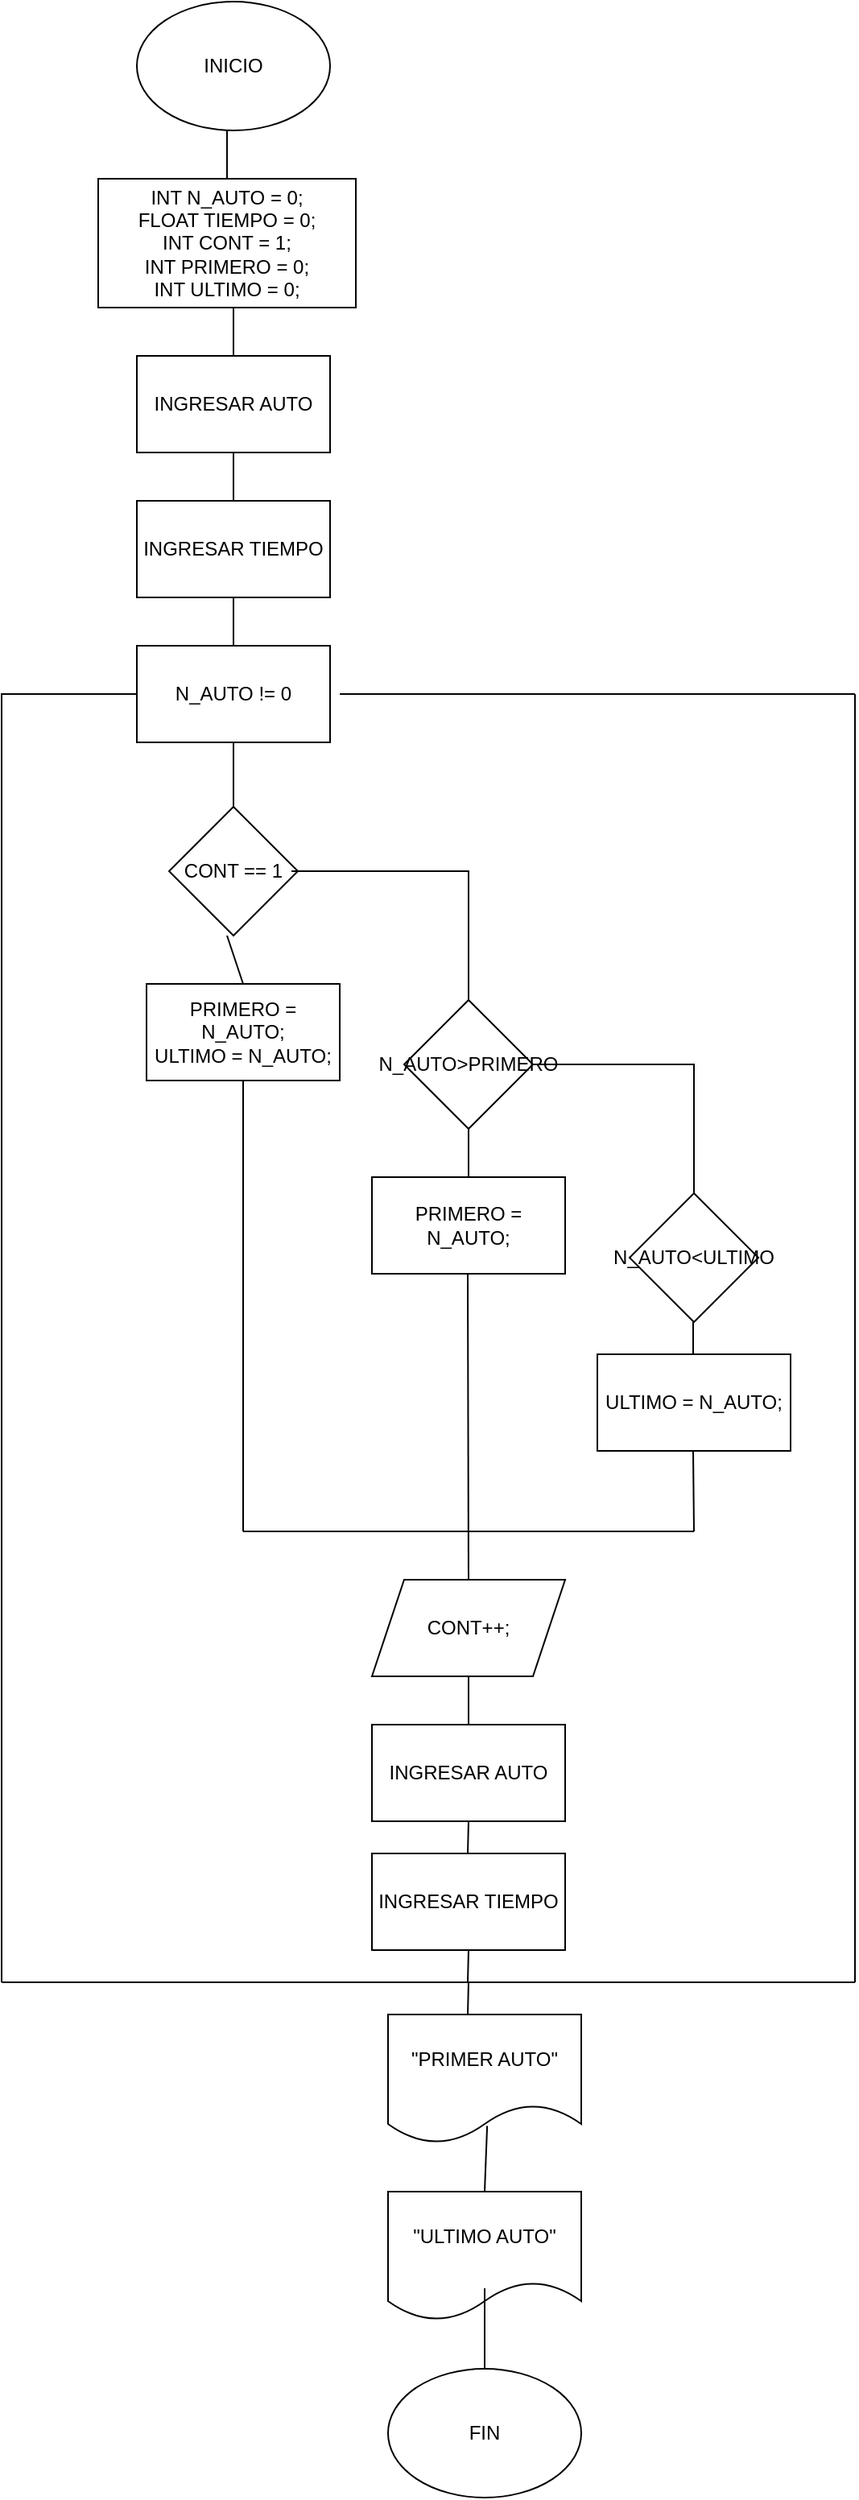 <mxfile version="18.0.0" type="device"><diagram id="hqlyg6DYEYBpVUzQNeD7" name="Page-1"><mxGraphModel dx="1038" dy="1716" grid="1" gridSize="10" guides="1" tooltips="1" connect="1" arrows="1" fold="1" page="1" pageScale="1" pageWidth="827" pageHeight="1169" math="0" shadow="0"><root><mxCell id="0"/><mxCell id="1" parent="0"/><mxCell id="n07Go-7GslxE5XGnDaJQ-1" value="INICIO" style="ellipse;whiteSpace=wrap;html=1;" vertex="1" parent="1"><mxGeometry x="354" y="-110" width="120" height="80" as="geometry"/></mxCell><mxCell id="n07Go-7GslxE5XGnDaJQ-2" value="INT N_AUTO = 0;&lt;br&gt;FLOAT TIEMPO = 0;&lt;br&gt;INT CONT = 1;&lt;br&gt;INT PRIMERO = 0;&lt;br&gt;INT ULTIMO = 0;&lt;br&gt;" style="rounded=0;whiteSpace=wrap;html=1;" vertex="1" parent="1"><mxGeometry x="330" width="160" height="80" as="geometry"/></mxCell><mxCell id="n07Go-7GslxE5XGnDaJQ-3" value="" style="endArrow=none;html=1;rounded=0;exitX=0.5;exitY=0;exitDx=0;exitDy=0;" edge="1" parent="1" source="n07Go-7GslxE5XGnDaJQ-2"><mxGeometry width="50" height="50" relative="1" as="geometry"><mxPoint x="360" y="20" as="sourcePoint"/><mxPoint x="410" y="-30" as="targetPoint"/></mxGeometry></mxCell><mxCell id="n07Go-7GslxE5XGnDaJQ-4" value="INGRESAR AUTO" style="rounded=0;whiteSpace=wrap;html=1;" vertex="1" parent="1"><mxGeometry x="354" y="110" width="120" height="60" as="geometry"/></mxCell><mxCell id="n07Go-7GslxE5XGnDaJQ-5" value="INGRESAR TIEMPO" style="rounded=0;whiteSpace=wrap;html=1;" vertex="1" parent="1"><mxGeometry x="354" y="200" width="120" height="60" as="geometry"/></mxCell><mxCell id="n07Go-7GslxE5XGnDaJQ-6" value="" style="endArrow=none;html=1;rounded=0;exitX=0.5;exitY=0;exitDx=0;exitDy=0;" edge="1" parent="1" source="n07Go-7GslxE5XGnDaJQ-4"><mxGeometry width="50" height="50" relative="1" as="geometry"><mxPoint x="370" y="130" as="sourcePoint"/><mxPoint x="414" y="80" as="targetPoint"/></mxGeometry></mxCell><mxCell id="n07Go-7GslxE5XGnDaJQ-7" value="" style="endArrow=none;html=1;rounded=0;exitX=0.5;exitY=0;exitDx=0;exitDy=0;" edge="1" parent="1"><mxGeometry width="50" height="50" relative="1" as="geometry"><mxPoint x="414" y="200" as="sourcePoint"/><mxPoint x="414" y="170" as="targetPoint"/></mxGeometry></mxCell><mxCell id="n07Go-7GslxE5XGnDaJQ-8" value="" style="endArrow=none;html=1;rounded=0;" edge="1" parent="1"><mxGeometry width="50" height="50" relative="1" as="geometry"><mxPoint x="414" y="290" as="sourcePoint"/><mxPoint x="414" y="260" as="targetPoint"/></mxGeometry></mxCell><mxCell id="n07Go-7GslxE5XGnDaJQ-9" value="N_AUTO != 0" style="rounded=0;whiteSpace=wrap;html=1;" vertex="1" parent="1"><mxGeometry x="354" y="290" width="120" height="60" as="geometry"/></mxCell><mxCell id="n07Go-7GslxE5XGnDaJQ-10" value="CONT == 1" style="rhombus;whiteSpace=wrap;html=1;" vertex="1" parent="1"><mxGeometry x="374" y="390" width="80" height="80" as="geometry"/></mxCell><mxCell id="n07Go-7GslxE5XGnDaJQ-11" value="" style="endArrow=none;html=1;rounded=0;exitX=0.5;exitY=0;exitDx=0;exitDy=0;entryX=0.5;entryY=1;entryDx=0;entryDy=0;" edge="1" parent="1" source="n07Go-7GslxE5XGnDaJQ-10" target="n07Go-7GslxE5XGnDaJQ-9"><mxGeometry width="50" height="50" relative="1" as="geometry"><mxPoint x="370" y="400" as="sourcePoint"/><mxPoint x="420" y="350" as="targetPoint"/></mxGeometry></mxCell><mxCell id="n07Go-7GslxE5XGnDaJQ-12" value="PRIMERO = N_AUTO;&lt;br&gt;ULTIMO = N_AUTO;" style="rounded=0;whiteSpace=wrap;html=1;" vertex="1" parent="1"><mxGeometry x="360" y="500" width="120" height="60" as="geometry"/></mxCell><mxCell id="n07Go-7GslxE5XGnDaJQ-13" value="" style="endArrow=none;html=1;rounded=0;exitX=0.5;exitY=0;exitDx=0;exitDy=0;" edge="1" parent="1" source="n07Go-7GslxE5XGnDaJQ-12"><mxGeometry width="50" height="50" relative="1" as="geometry"><mxPoint x="360" y="520" as="sourcePoint"/><mxPoint x="410" y="470" as="targetPoint"/></mxGeometry></mxCell><mxCell id="n07Go-7GslxE5XGnDaJQ-14" value="" style="endArrow=none;html=1;rounded=0;" edge="1" parent="1"><mxGeometry width="50" height="50" relative="1" as="geometry"><mxPoint x="450" y="430" as="sourcePoint"/><mxPoint x="560" y="510" as="targetPoint"/><Array as="points"><mxPoint x="560" y="430"/></Array></mxGeometry></mxCell><mxCell id="n07Go-7GslxE5XGnDaJQ-15" value="N_AUTO&amp;gt;PRIMERO" style="rhombus;whiteSpace=wrap;html=1;" vertex="1" parent="1"><mxGeometry x="520" y="510" width="80" height="80" as="geometry"/></mxCell><mxCell id="n07Go-7GslxE5XGnDaJQ-16" value="PRIMERO = N_AUTO;" style="rounded=0;whiteSpace=wrap;html=1;" vertex="1" parent="1"><mxGeometry x="500" y="620" width="120" height="60" as="geometry"/></mxCell><mxCell id="n07Go-7GslxE5XGnDaJQ-17" value="" style="endArrow=none;html=1;rounded=0;exitX=0.5;exitY=0;exitDx=0;exitDy=0;" edge="1" parent="1" source="n07Go-7GslxE5XGnDaJQ-16"><mxGeometry width="50" height="50" relative="1" as="geometry"><mxPoint x="510" y="640" as="sourcePoint"/><mxPoint x="560" y="590" as="targetPoint"/></mxGeometry></mxCell><mxCell id="n07Go-7GslxE5XGnDaJQ-18" value="" style="endArrow=none;html=1;rounded=0;" edge="1" parent="1"><mxGeometry width="50" height="50" relative="1" as="geometry"><mxPoint x="600" y="550" as="sourcePoint"/><mxPoint x="700" y="630" as="targetPoint"/><Array as="points"><mxPoint x="700" y="550"/></Array></mxGeometry></mxCell><mxCell id="n07Go-7GslxE5XGnDaJQ-19" value="N_AUTO&amp;lt;ULTIMO" style="rhombus;whiteSpace=wrap;html=1;" vertex="1" parent="1"><mxGeometry x="660" y="630" width="80" height="80" as="geometry"/></mxCell><mxCell id="n07Go-7GslxE5XGnDaJQ-20" value="" style="endArrow=none;html=1;rounded=0;exitX=0.5;exitY=0;exitDx=0;exitDy=0;" edge="1" parent="1"><mxGeometry width="50" height="50" relative="1" as="geometry"><mxPoint x="699.5" y="740" as="sourcePoint"/><mxPoint x="699.5" y="710" as="targetPoint"/></mxGeometry></mxCell><mxCell id="n07Go-7GslxE5XGnDaJQ-21" value="ULTIMO = N_AUTO;" style="rounded=0;whiteSpace=wrap;html=1;" vertex="1" parent="1"><mxGeometry x="640" y="730" width="120" height="60" as="geometry"/></mxCell><mxCell id="n07Go-7GslxE5XGnDaJQ-22" value="" style="endArrow=none;html=1;rounded=0;entryX=0;entryY=0.5;entryDx=0;entryDy=0;" edge="1" parent="1" target="n07Go-7GslxE5XGnDaJQ-9"><mxGeometry width="50" height="50" relative="1" as="geometry"><mxPoint x="270" y="1120" as="sourcePoint"/><mxPoint x="350" y="310" as="targetPoint"/><Array as="points"><mxPoint x="270" y="320"/></Array></mxGeometry></mxCell><mxCell id="n07Go-7GslxE5XGnDaJQ-24" value="" style="endArrow=none;html=1;rounded=0;" edge="1" parent="1"><mxGeometry width="50" height="50" relative="1" as="geometry"><mxPoint x="420" y="840" as="sourcePoint"/><mxPoint x="420" y="560" as="targetPoint"/></mxGeometry></mxCell><mxCell id="n07Go-7GslxE5XGnDaJQ-25" value="" style="endArrow=none;html=1;rounded=0;" edge="1" parent="1"><mxGeometry width="50" height="50" relative="1" as="geometry"><mxPoint x="560" y="870" as="sourcePoint"/><mxPoint x="559.5" y="680" as="targetPoint"/></mxGeometry></mxCell><mxCell id="n07Go-7GslxE5XGnDaJQ-26" value="" style="endArrow=none;html=1;rounded=0;" edge="1" parent="1"><mxGeometry width="50" height="50" relative="1" as="geometry"><mxPoint x="700" y="840" as="sourcePoint"/><mxPoint x="699.5" y="790" as="targetPoint"/></mxGeometry></mxCell><mxCell id="n07Go-7GslxE5XGnDaJQ-27" value="" style="endArrow=none;html=1;rounded=0;" edge="1" parent="1"><mxGeometry width="50" height="50" relative="1" as="geometry"><mxPoint x="420" y="840" as="sourcePoint"/><mxPoint x="700" y="840" as="targetPoint"/></mxGeometry></mxCell><mxCell id="n07Go-7GslxE5XGnDaJQ-28" value="CONT++;" style="shape=parallelogram;perimeter=parallelogramPerimeter;whiteSpace=wrap;html=1;fixedSize=1;" vertex="1" parent="1"><mxGeometry x="500" y="870" width="120" height="60" as="geometry"/></mxCell><mxCell id="n07Go-7GslxE5XGnDaJQ-29" value="INGRESAR AUTO" style="rounded=0;whiteSpace=wrap;html=1;" vertex="1" parent="1"><mxGeometry x="500" y="960" width="120" height="60" as="geometry"/></mxCell><mxCell id="n07Go-7GslxE5XGnDaJQ-30" value="" style="endArrow=none;html=1;rounded=0;exitX=0.5;exitY=0;exitDx=0;exitDy=0;" edge="1" parent="1" source="n07Go-7GslxE5XGnDaJQ-29"><mxGeometry width="50" height="50" relative="1" as="geometry"><mxPoint x="510" y="980" as="sourcePoint"/><mxPoint x="560" y="930" as="targetPoint"/></mxGeometry></mxCell><mxCell id="n07Go-7GslxE5XGnDaJQ-31" value="INGRESAR TIEMPO" style="rounded=0;whiteSpace=wrap;html=1;" vertex="1" parent="1"><mxGeometry x="500" y="1040" width="120" height="60" as="geometry"/></mxCell><mxCell id="n07Go-7GslxE5XGnDaJQ-32" value="" style="endArrow=none;html=1;rounded=0;exitX=0.5;exitY=0;exitDx=0;exitDy=0;" edge="1" parent="1"><mxGeometry width="50" height="50" relative="1" as="geometry"><mxPoint x="559.5" y="1040" as="sourcePoint"/><mxPoint x="560" y="1020" as="targetPoint"/></mxGeometry></mxCell><mxCell id="n07Go-7GslxE5XGnDaJQ-33" value="" style="endArrow=none;html=1;rounded=0;" edge="1" parent="1"><mxGeometry width="50" height="50" relative="1" as="geometry"><mxPoint x="480" y="320" as="sourcePoint"/><mxPoint x="800" y="320" as="targetPoint"/></mxGeometry></mxCell><mxCell id="n07Go-7GslxE5XGnDaJQ-34" value="" style="endArrow=none;html=1;rounded=0;" edge="1" parent="1"><mxGeometry width="50" height="50" relative="1" as="geometry"><mxPoint x="800" y="1120" as="sourcePoint"/><mxPoint x="800" y="320" as="targetPoint"/></mxGeometry></mxCell><mxCell id="n07Go-7GslxE5XGnDaJQ-35" value="" style="endArrow=none;html=1;rounded=0;" edge="1" parent="1"><mxGeometry width="50" height="50" relative="1" as="geometry"><mxPoint x="270" y="1120" as="sourcePoint"/><mxPoint x="800" y="1120" as="targetPoint"/></mxGeometry></mxCell><mxCell id="n07Go-7GslxE5XGnDaJQ-36" value="" style="endArrow=none;html=1;rounded=0;exitX=0.5;exitY=0;exitDx=0;exitDy=0;" edge="1" parent="1"><mxGeometry width="50" height="50" relative="1" as="geometry"><mxPoint x="559.5" y="1120" as="sourcePoint"/><mxPoint x="560" y="1100" as="targetPoint"/></mxGeometry></mxCell><mxCell id="n07Go-7GslxE5XGnDaJQ-37" value="" style="endArrow=none;html=1;rounded=0;exitX=0.5;exitY=0;exitDx=0;exitDy=0;" edge="1" parent="1"><mxGeometry width="50" height="50" relative="1" as="geometry"><mxPoint x="559.5" y="1140" as="sourcePoint"/><mxPoint x="560" y="1120" as="targetPoint"/></mxGeometry></mxCell><mxCell id="n07Go-7GslxE5XGnDaJQ-38" value="&quot;PRIMER AUTO&quot;" style="shape=document;whiteSpace=wrap;html=1;boundedLbl=1;" vertex="1" parent="1"><mxGeometry x="510" y="1140" width="120" height="80" as="geometry"/></mxCell><mxCell id="n07Go-7GslxE5XGnDaJQ-39" value="&quot;ULTIMO AUTO&quot;" style="shape=document;whiteSpace=wrap;html=1;boundedLbl=1;" vertex="1" parent="1"><mxGeometry x="510" y="1250" width="120" height="80" as="geometry"/></mxCell><mxCell id="n07Go-7GslxE5XGnDaJQ-40" value="" style="endArrow=none;html=1;rounded=0;exitX=0.5;exitY=0;exitDx=0;exitDy=0;entryX=0.513;entryY=0.865;entryDx=0;entryDy=0;entryPerimeter=0;" edge="1" parent="1" source="n07Go-7GslxE5XGnDaJQ-39" target="n07Go-7GslxE5XGnDaJQ-38"><mxGeometry width="50" height="50" relative="1" as="geometry"><mxPoint x="530" y="1260" as="sourcePoint"/><mxPoint x="580" y="1210" as="targetPoint"/></mxGeometry></mxCell><mxCell id="n07Go-7GslxE5XGnDaJQ-41" value="FIN" style="ellipse;whiteSpace=wrap;html=1;" vertex="1" parent="1"><mxGeometry x="510" y="1360" width="120" height="80" as="geometry"/></mxCell><mxCell id="n07Go-7GslxE5XGnDaJQ-42" value="" style="endArrow=none;html=1;rounded=0;exitX=0.5;exitY=0;exitDx=0;exitDy=0;" edge="1" parent="1" source="n07Go-7GslxE5XGnDaJQ-41"><mxGeometry width="50" height="50" relative="1" as="geometry"><mxPoint x="530" y="1370" as="sourcePoint"/><mxPoint x="570" y="1310" as="targetPoint"/></mxGeometry></mxCell></root></mxGraphModel></diagram></mxfile>
